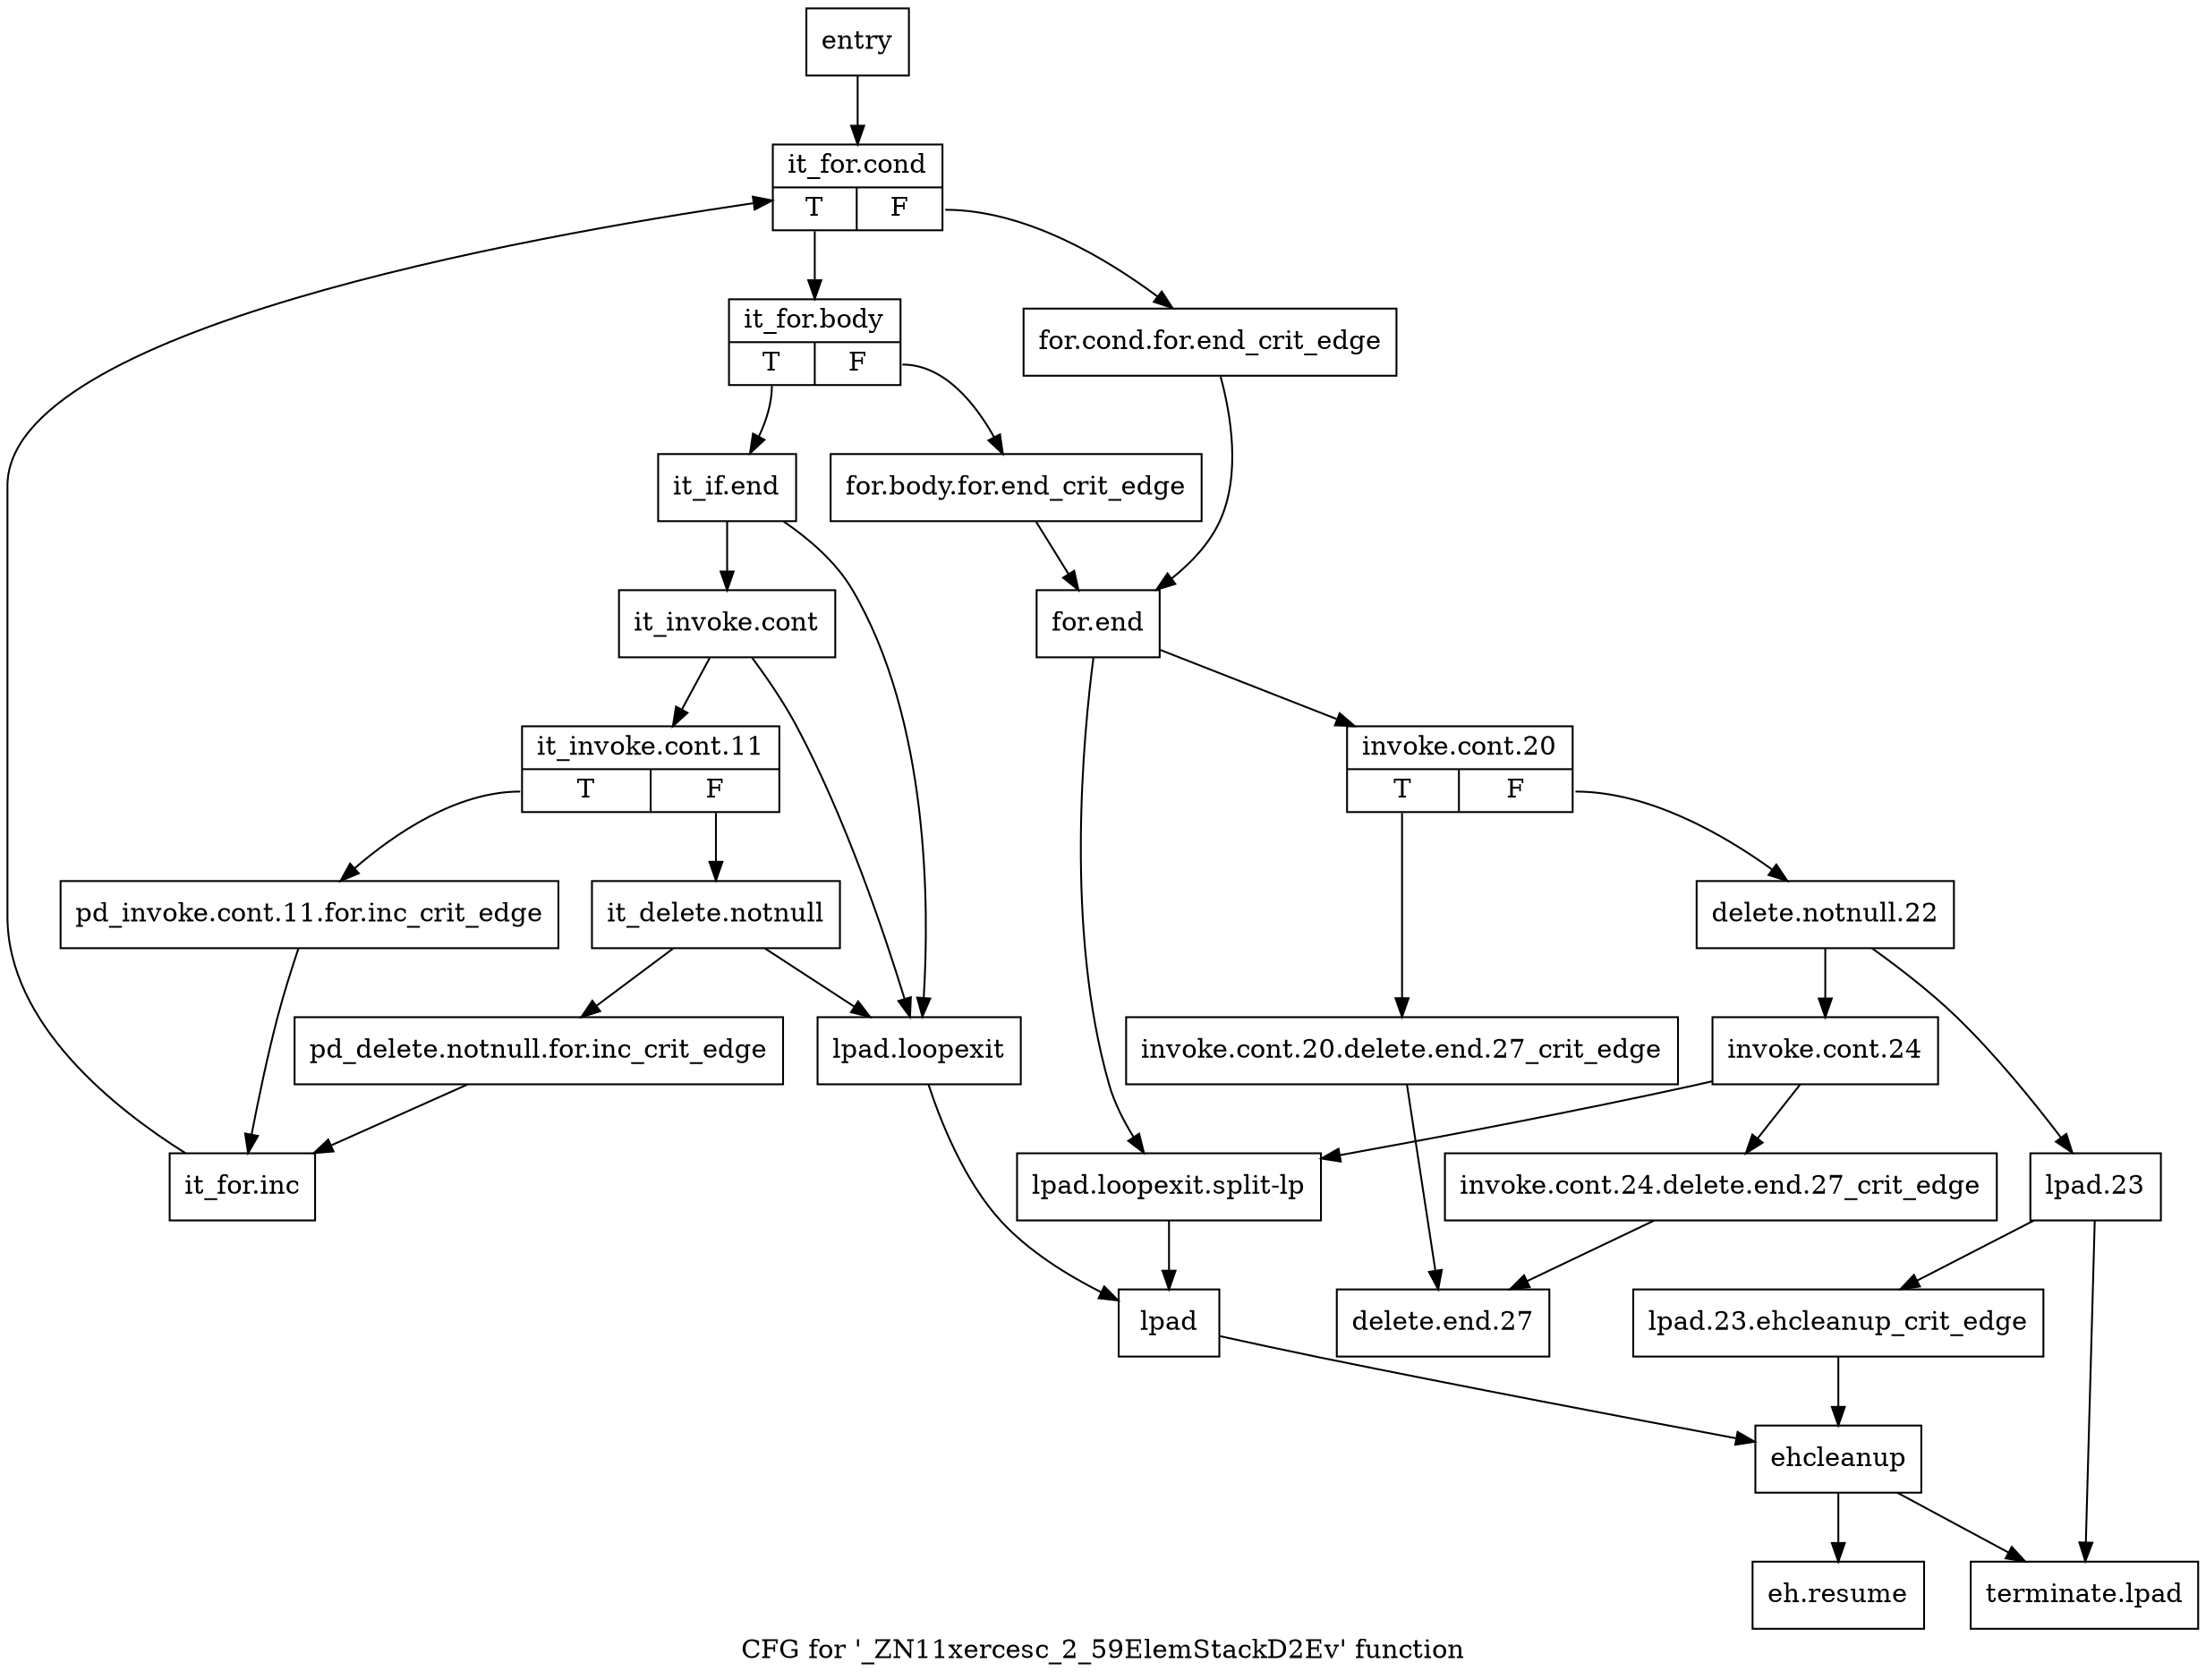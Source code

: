 digraph "CFG for '_ZN11xercesc_2_59ElemStackD2Ev' function" {
	label="CFG for '_ZN11xercesc_2_59ElemStackD2Ev' function";

	Node0x34daf70 [shape=record,label="{entry}"];
	Node0x34daf70 -> Node0x34dafc0;
	Node0x34dafc0 [shape=record,label="{it_for.cond|{<s0>T|<s1>F}}"];
	Node0x34dafc0:s0 -> Node0x34db060;
	Node0x34dafc0:s1 -> Node0x34db010;
	Node0x34db010 [shape=record,label="{for.cond.for.end_crit_edge}"];
	Node0x34db010 -> Node0x34db420;
	Node0x34db060 [shape=record,label="{it_for.body|{<s0>T|<s1>F}}"];
	Node0x34db060:s0 -> Node0x34db100;
	Node0x34db060:s1 -> Node0x34db0b0;
	Node0x34db0b0 [shape=record,label="{for.body.for.end_crit_edge}"];
	Node0x34db0b0 -> Node0x34db420;
	Node0x34db100 [shape=record,label="{it_if.end}"];
	Node0x34db100 -> Node0x34db150;
	Node0x34db100 -> Node0x34db330;
	Node0x34db150 [shape=record,label="{it_invoke.cont}"];
	Node0x34db150 -> Node0x34db1a0;
	Node0x34db150 -> Node0x34db330;
	Node0x34db1a0 [shape=record,label="{it_invoke.cont.11|{<s0>T|<s1>F}}"];
	Node0x34db1a0:s0 -> Node0x34db1f0;
	Node0x34db1a0:s1 -> Node0x34db240;
	Node0x34db1f0 [shape=record,label="{pd_invoke.cont.11.for.inc_crit_edge}"];
	Node0x34db1f0 -> Node0x34db2e0;
	Node0x34db240 [shape=record,label="{it_delete.notnull}"];
	Node0x34db240 -> Node0x34db290;
	Node0x34db240 -> Node0x34db330;
	Node0x34db290 [shape=record,label="{pd_delete.notnull.for.inc_crit_edge}"];
	Node0x34db290 -> Node0x34db2e0;
	Node0x34db2e0 [shape=record,label="{it_for.inc}"];
	Node0x34db2e0 -> Node0x34dafc0;
	Node0x34db330 [shape=record,label="{lpad.loopexit}"];
	Node0x34db330 -> Node0x34db3d0;
	Node0x34db380 [shape=record,label="{lpad.loopexit.split-lp}"];
	Node0x34db380 -> Node0x34db3d0;
	Node0x34db3d0 [shape=record,label="{lpad}"];
	Node0x34db3d0 -> Node0x34db6f0;
	Node0x34db420 [shape=record,label="{for.end}"];
	Node0x34db420 -> Node0x34db470;
	Node0x34db420 -> Node0x34db380;
	Node0x34db470 [shape=record,label="{invoke.cont.20|{<s0>T|<s1>F}}"];
	Node0x34db470:s0 -> Node0x34db4c0;
	Node0x34db470:s1 -> Node0x34db510;
	Node0x34db4c0 [shape=record,label="{invoke.cont.20.delete.end.27_crit_edge}"];
	Node0x34db4c0 -> Node0x34db600;
	Node0x34db510 [shape=record,label="{delete.notnull.22}"];
	Node0x34db510 -> Node0x34db560;
	Node0x34db510 -> Node0x34db650;
	Node0x34db560 [shape=record,label="{invoke.cont.24}"];
	Node0x34db560 -> Node0x34db5b0;
	Node0x34db560 -> Node0x34db380;
	Node0x34db5b0 [shape=record,label="{invoke.cont.24.delete.end.27_crit_edge}"];
	Node0x34db5b0 -> Node0x34db600;
	Node0x34db600 [shape=record,label="{delete.end.27}"];
	Node0x34db650 [shape=record,label="{lpad.23}"];
	Node0x34db650 -> Node0x34db6a0;
	Node0x34db650 -> Node0x34db790;
	Node0x34db6a0 [shape=record,label="{lpad.23.ehcleanup_crit_edge}"];
	Node0x34db6a0 -> Node0x34db6f0;
	Node0x34db6f0 [shape=record,label="{ehcleanup}"];
	Node0x34db6f0 -> Node0x34db740;
	Node0x34db6f0 -> Node0x34db790;
	Node0x34db740 [shape=record,label="{eh.resume}"];
	Node0x34db790 [shape=record,label="{terminate.lpad}"];
}

